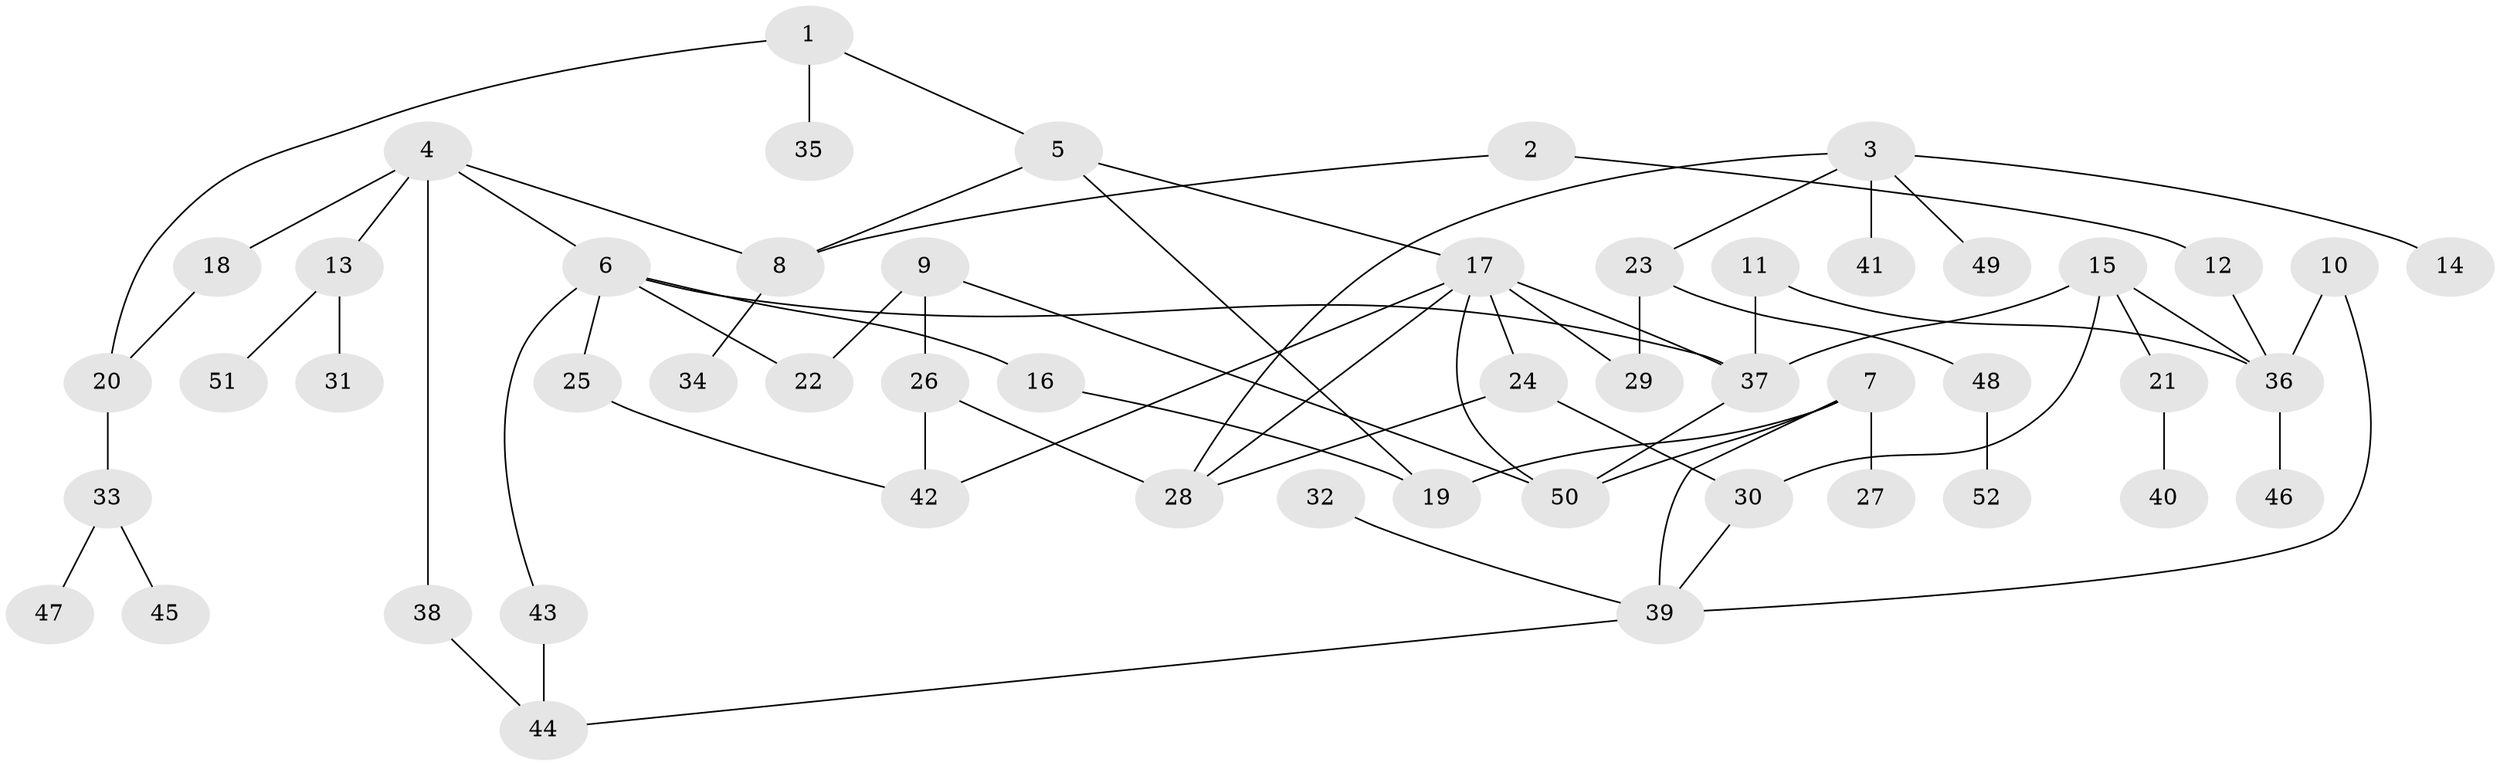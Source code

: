 // original degree distribution, {7: 0.019417475728155338, 4: 0.07766990291262135, 5: 0.04854368932038835, 3: 0.1650485436893204, 6: 0.038834951456310676, 1: 0.36893203883495146, 2: 0.2815533980582524}
// Generated by graph-tools (version 1.1) at 2025/36/03/04/25 23:36:05]
// undirected, 52 vertices, 69 edges
graph export_dot {
  node [color=gray90,style=filled];
  1;
  2;
  3;
  4;
  5;
  6;
  7;
  8;
  9;
  10;
  11;
  12;
  13;
  14;
  15;
  16;
  17;
  18;
  19;
  20;
  21;
  22;
  23;
  24;
  25;
  26;
  27;
  28;
  29;
  30;
  31;
  32;
  33;
  34;
  35;
  36;
  37;
  38;
  39;
  40;
  41;
  42;
  43;
  44;
  45;
  46;
  47;
  48;
  49;
  50;
  51;
  52;
  1 -- 5 [weight=1.0];
  1 -- 20 [weight=1.0];
  1 -- 35 [weight=1.0];
  2 -- 8 [weight=1.0];
  2 -- 12 [weight=1.0];
  3 -- 14 [weight=1.0];
  3 -- 23 [weight=1.0];
  3 -- 28 [weight=1.0];
  3 -- 41 [weight=1.0];
  3 -- 49 [weight=1.0];
  4 -- 6 [weight=1.0];
  4 -- 8 [weight=1.0];
  4 -- 13 [weight=1.0];
  4 -- 18 [weight=1.0];
  4 -- 38 [weight=1.0];
  5 -- 8 [weight=1.0];
  5 -- 17 [weight=1.0];
  5 -- 19 [weight=1.0];
  6 -- 16 [weight=1.0];
  6 -- 22 [weight=1.0];
  6 -- 25 [weight=1.0];
  6 -- 37 [weight=1.0];
  6 -- 43 [weight=1.0];
  7 -- 19 [weight=1.0];
  7 -- 27 [weight=1.0];
  7 -- 39 [weight=1.0];
  7 -- 50 [weight=1.0];
  8 -- 34 [weight=1.0];
  9 -- 22 [weight=1.0];
  9 -- 26 [weight=1.0];
  9 -- 50 [weight=1.0];
  10 -- 36 [weight=1.0];
  10 -- 39 [weight=1.0];
  11 -- 36 [weight=1.0];
  11 -- 37 [weight=1.0];
  12 -- 36 [weight=1.0];
  13 -- 31 [weight=1.0];
  13 -- 51 [weight=1.0];
  15 -- 21 [weight=1.0];
  15 -- 30 [weight=1.0];
  15 -- 36 [weight=1.0];
  15 -- 37 [weight=1.0];
  16 -- 19 [weight=1.0];
  17 -- 24 [weight=2.0];
  17 -- 28 [weight=1.0];
  17 -- 29 [weight=1.0];
  17 -- 37 [weight=1.0];
  17 -- 42 [weight=1.0];
  17 -- 50 [weight=1.0];
  18 -- 20 [weight=1.0];
  20 -- 33 [weight=1.0];
  21 -- 40 [weight=1.0];
  23 -- 29 [weight=1.0];
  23 -- 48 [weight=1.0];
  24 -- 28 [weight=1.0];
  24 -- 30 [weight=1.0];
  25 -- 42 [weight=1.0];
  26 -- 28 [weight=1.0];
  26 -- 42 [weight=1.0];
  30 -- 39 [weight=1.0];
  32 -- 39 [weight=1.0];
  33 -- 45 [weight=1.0];
  33 -- 47 [weight=1.0];
  36 -- 46 [weight=1.0];
  37 -- 50 [weight=1.0];
  38 -- 44 [weight=1.0];
  39 -- 44 [weight=1.0];
  43 -- 44 [weight=1.0];
  48 -- 52 [weight=1.0];
}
